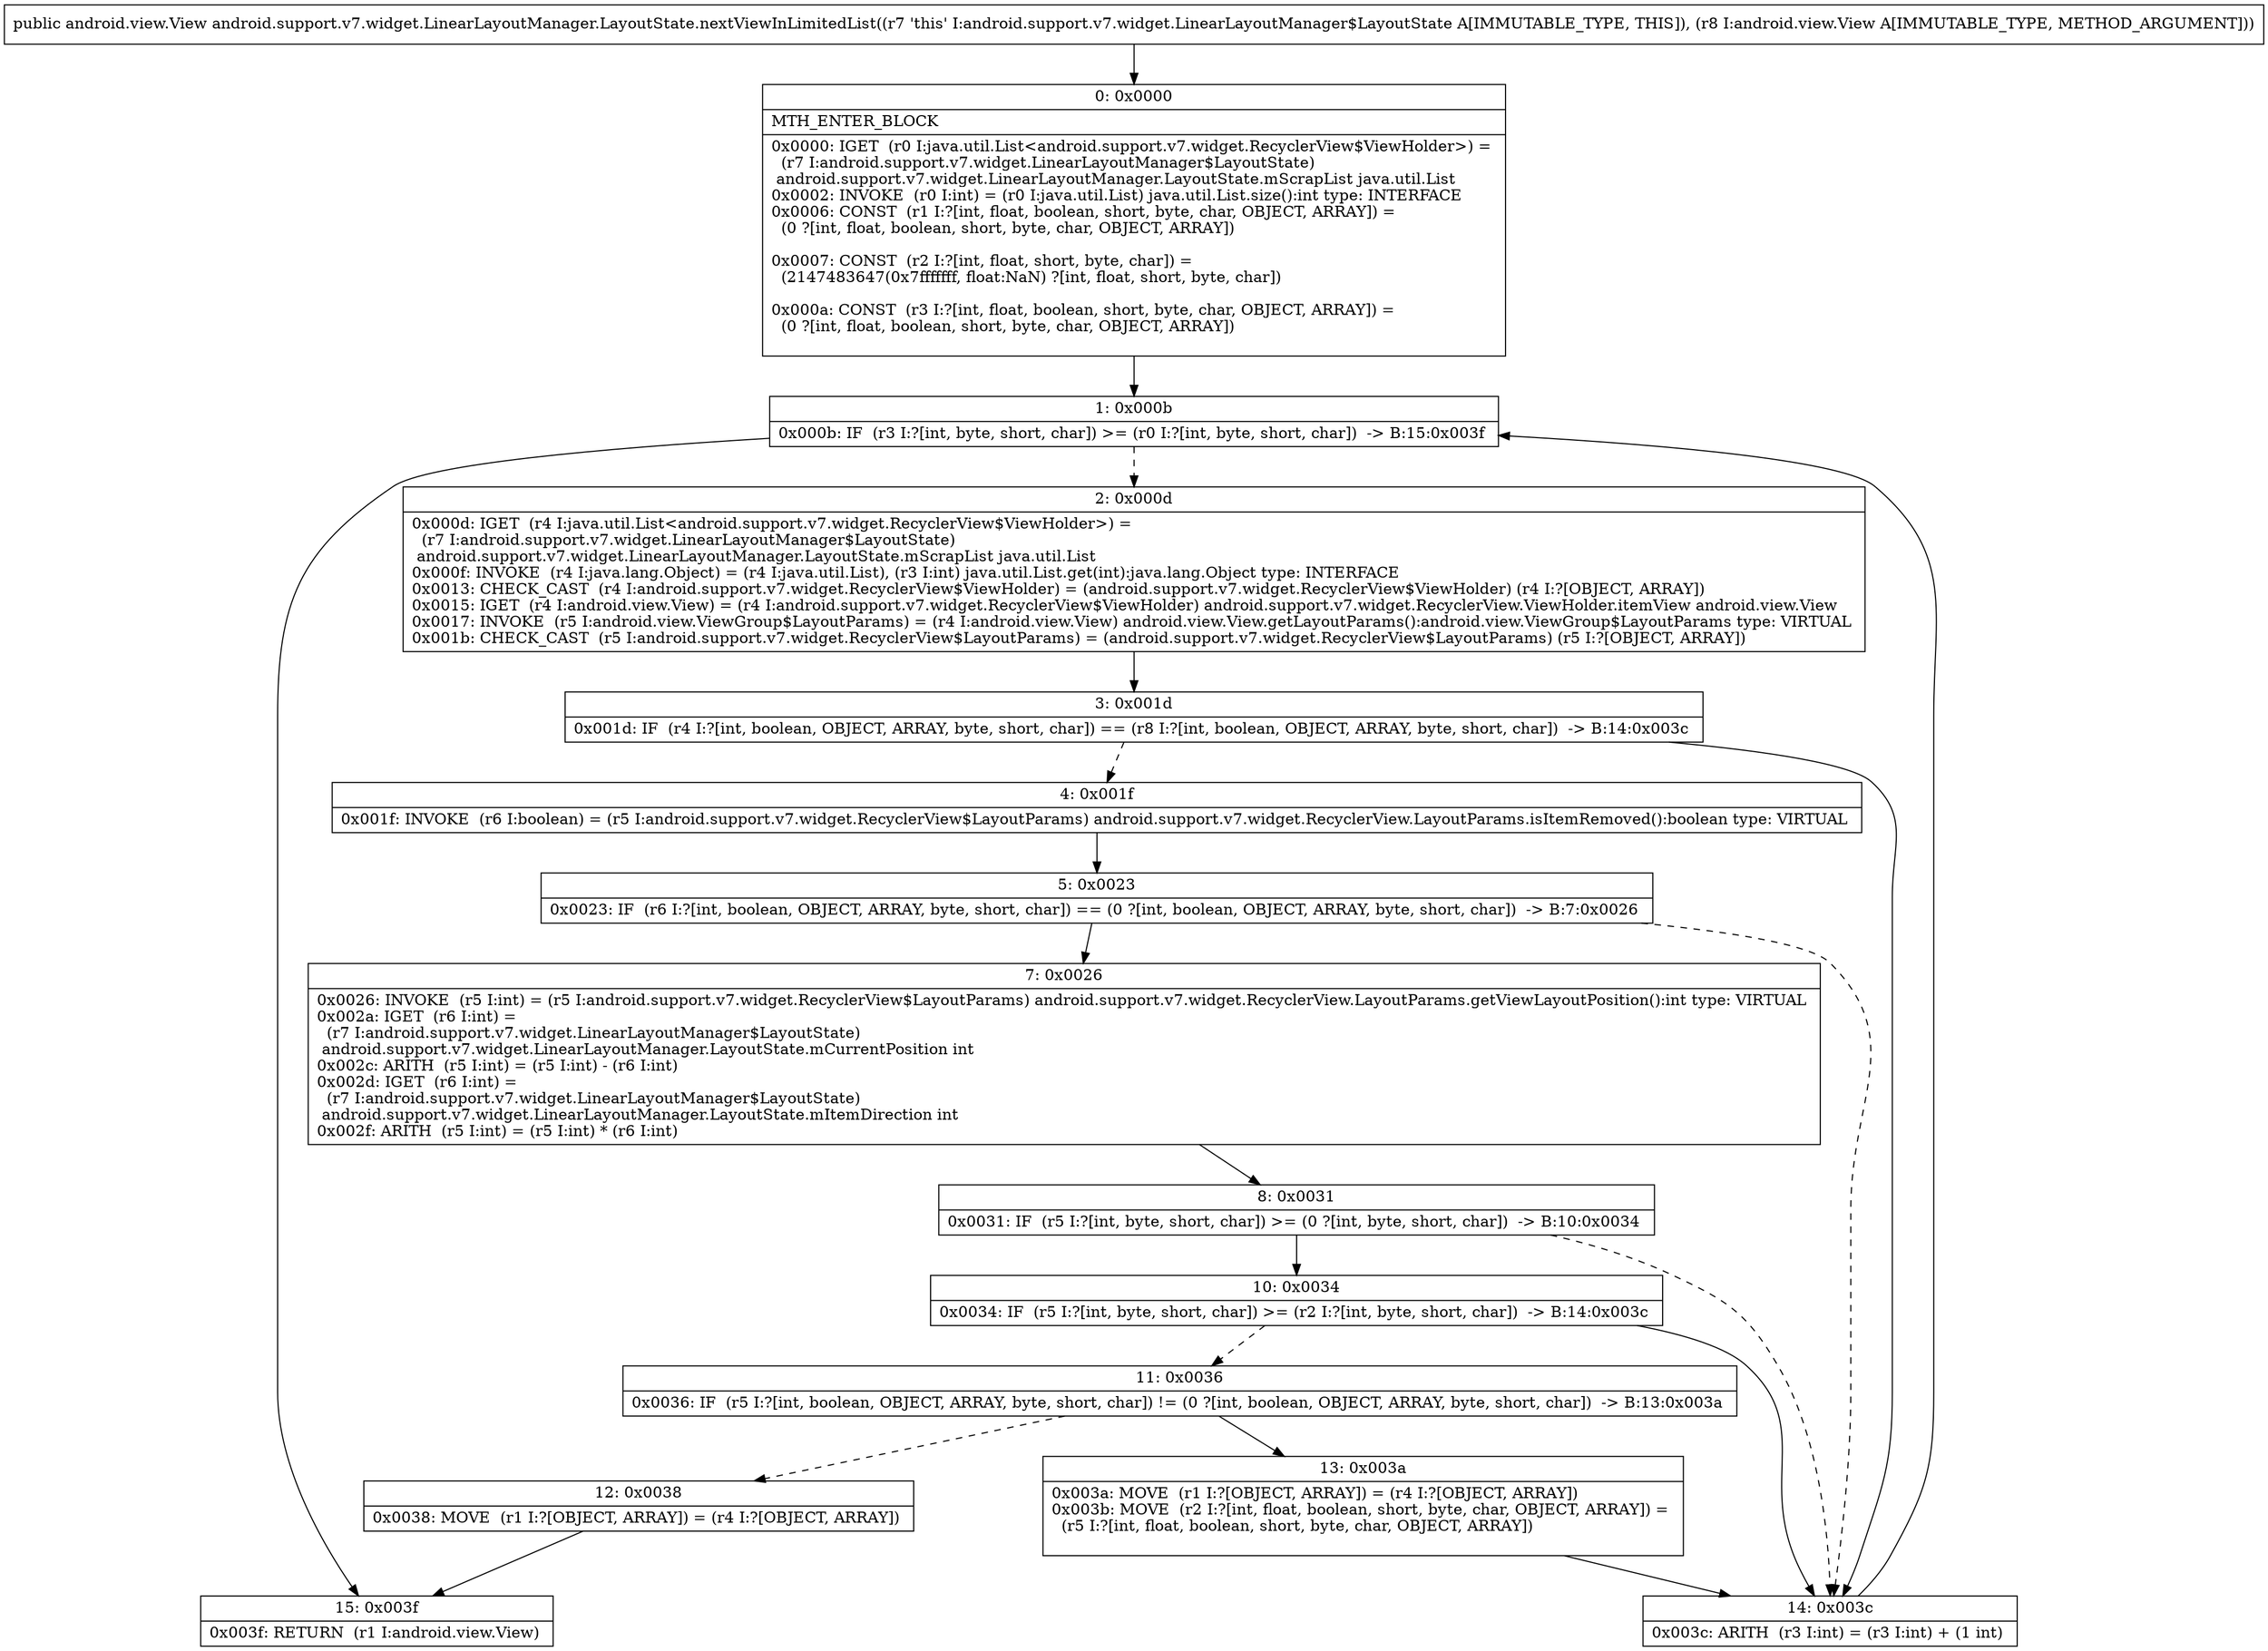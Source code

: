 digraph "CFG forandroid.support.v7.widget.LinearLayoutManager.LayoutState.nextViewInLimitedList(Landroid\/view\/View;)Landroid\/view\/View;" {
Node_0 [shape=record,label="{0\:\ 0x0000|MTH_ENTER_BLOCK\l|0x0000: IGET  (r0 I:java.util.List\<android.support.v7.widget.RecyclerView$ViewHolder\>) = \l  (r7 I:android.support.v7.widget.LinearLayoutManager$LayoutState)\l android.support.v7.widget.LinearLayoutManager.LayoutState.mScrapList java.util.List \l0x0002: INVOKE  (r0 I:int) = (r0 I:java.util.List) java.util.List.size():int type: INTERFACE \l0x0006: CONST  (r1 I:?[int, float, boolean, short, byte, char, OBJECT, ARRAY]) = \l  (0 ?[int, float, boolean, short, byte, char, OBJECT, ARRAY])\l \l0x0007: CONST  (r2 I:?[int, float, short, byte, char]) = \l  (2147483647(0x7fffffff, float:NaN) ?[int, float, short, byte, char])\l \l0x000a: CONST  (r3 I:?[int, float, boolean, short, byte, char, OBJECT, ARRAY]) = \l  (0 ?[int, float, boolean, short, byte, char, OBJECT, ARRAY])\l \l}"];
Node_1 [shape=record,label="{1\:\ 0x000b|0x000b: IF  (r3 I:?[int, byte, short, char]) \>= (r0 I:?[int, byte, short, char])  \-\> B:15:0x003f \l}"];
Node_2 [shape=record,label="{2\:\ 0x000d|0x000d: IGET  (r4 I:java.util.List\<android.support.v7.widget.RecyclerView$ViewHolder\>) = \l  (r7 I:android.support.v7.widget.LinearLayoutManager$LayoutState)\l android.support.v7.widget.LinearLayoutManager.LayoutState.mScrapList java.util.List \l0x000f: INVOKE  (r4 I:java.lang.Object) = (r4 I:java.util.List), (r3 I:int) java.util.List.get(int):java.lang.Object type: INTERFACE \l0x0013: CHECK_CAST  (r4 I:android.support.v7.widget.RecyclerView$ViewHolder) = (android.support.v7.widget.RecyclerView$ViewHolder) (r4 I:?[OBJECT, ARRAY]) \l0x0015: IGET  (r4 I:android.view.View) = (r4 I:android.support.v7.widget.RecyclerView$ViewHolder) android.support.v7.widget.RecyclerView.ViewHolder.itemView android.view.View \l0x0017: INVOKE  (r5 I:android.view.ViewGroup$LayoutParams) = (r4 I:android.view.View) android.view.View.getLayoutParams():android.view.ViewGroup$LayoutParams type: VIRTUAL \l0x001b: CHECK_CAST  (r5 I:android.support.v7.widget.RecyclerView$LayoutParams) = (android.support.v7.widget.RecyclerView$LayoutParams) (r5 I:?[OBJECT, ARRAY]) \l}"];
Node_3 [shape=record,label="{3\:\ 0x001d|0x001d: IF  (r4 I:?[int, boolean, OBJECT, ARRAY, byte, short, char]) == (r8 I:?[int, boolean, OBJECT, ARRAY, byte, short, char])  \-\> B:14:0x003c \l}"];
Node_4 [shape=record,label="{4\:\ 0x001f|0x001f: INVOKE  (r6 I:boolean) = (r5 I:android.support.v7.widget.RecyclerView$LayoutParams) android.support.v7.widget.RecyclerView.LayoutParams.isItemRemoved():boolean type: VIRTUAL \l}"];
Node_5 [shape=record,label="{5\:\ 0x0023|0x0023: IF  (r6 I:?[int, boolean, OBJECT, ARRAY, byte, short, char]) == (0 ?[int, boolean, OBJECT, ARRAY, byte, short, char])  \-\> B:7:0x0026 \l}"];
Node_7 [shape=record,label="{7\:\ 0x0026|0x0026: INVOKE  (r5 I:int) = (r5 I:android.support.v7.widget.RecyclerView$LayoutParams) android.support.v7.widget.RecyclerView.LayoutParams.getViewLayoutPosition():int type: VIRTUAL \l0x002a: IGET  (r6 I:int) = \l  (r7 I:android.support.v7.widget.LinearLayoutManager$LayoutState)\l android.support.v7.widget.LinearLayoutManager.LayoutState.mCurrentPosition int \l0x002c: ARITH  (r5 I:int) = (r5 I:int) \- (r6 I:int) \l0x002d: IGET  (r6 I:int) = \l  (r7 I:android.support.v7.widget.LinearLayoutManager$LayoutState)\l android.support.v7.widget.LinearLayoutManager.LayoutState.mItemDirection int \l0x002f: ARITH  (r5 I:int) = (r5 I:int) * (r6 I:int) \l}"];
Node_8 [shape=record,label="{8\:\ 0x0031|0x0031: IF  (r5 I:?[int, byte, short, char]) \>= (0 ?[int, byte, short, char])  \-\> B:10:0x0034 \l}"];
Node_10 [shape=record,label="{10\:\ 0x0034|0x0034: IF  (r5 I:?[int, byte, short, char]) \>= (r2 I:?[int, byte, short, char])  \-\> B:14:0x003c \l}"];
Node_11 [shape=record,label="{11\:\ 0x0036|0x0036: IF  (r5 I:?[int, boolean, OBJECT, ARRAY, byte, short, char]) != (0 ?[int, boolean, OBJECT, ARRAY, byte, short, char])  \-\> B:13:0x003a \l}"];
Node_12 [shape=record,label="{12\:\ 0x0038|0x0038: MOVE  (r1 I:?[OBJECT, ARRAY]) = (r4 I:?[OBJECT, ARRAY]) \l}"];
Node_13 [shape=record,label="{13\:\ 0x003a|0x003a: MOVE  (r1 I:?[OBJECT, ARRAY]) = (r4 I:?[OBJECT, ARRAY]) \l0x003b: MOVE  (r2 I:?[int, float, boolean, short, byte, char, OBJECT, ARRAY]) = \l  (r5 I:?[int, float, boolean, short, byte, char, OBJECT, ARRAY])\l \l}"];
Node_14 [shape=record,label="{14\:\ 0x003c|0x003c: ARITH  (r3 I:int) = (r3 I:int) + (1 int) \l}"];
Node_15 [shape=record,label="{15\:\ 0x003f|0x003f: RETURN  (r1 I:android.view.View) \l}"];
MethodNode[shape=record,label="{public android.view.View android.support.v7.widget.LinearLayoutManager.LayoutState.nextViewInLimitedList((r7 'this' I:android.support.v7.widget.LinearLayoutManager$LayoutState A[IMMUTABLE_TYPE, THIS]), (r8 I:android.view.View A[IMMUTABLE_TYPE, METHOD_ARGUMENT])) }"];
MethodNode -> Node_0;
Node_0 -> Node_1;
Node_1 -> Node_2[style=dashed];
Node_1 -> Node_15;
Node_2 -> Node_3;
Node_3 -> Node_4[style=dashed];
Node_3 -> Node_14;
Node_4 -> Node_5;
Node_5 -> Node_7;
Node_5 -> Node_14[style=dashed];
Node_7 -> Node_8;
Node_8 -> Node_10;
Node_8 -> Node_14[style=dashed];
Node_10 -> Node_11[style=dashed];
Node_10 -> Node_14;
Node_11 -> Node_12[style=dashed];
Node_11 -> Node_13;
Node_12 -> Node_15;
Node_13 -> Node_14;
Node_14 -> Node_1;
}

